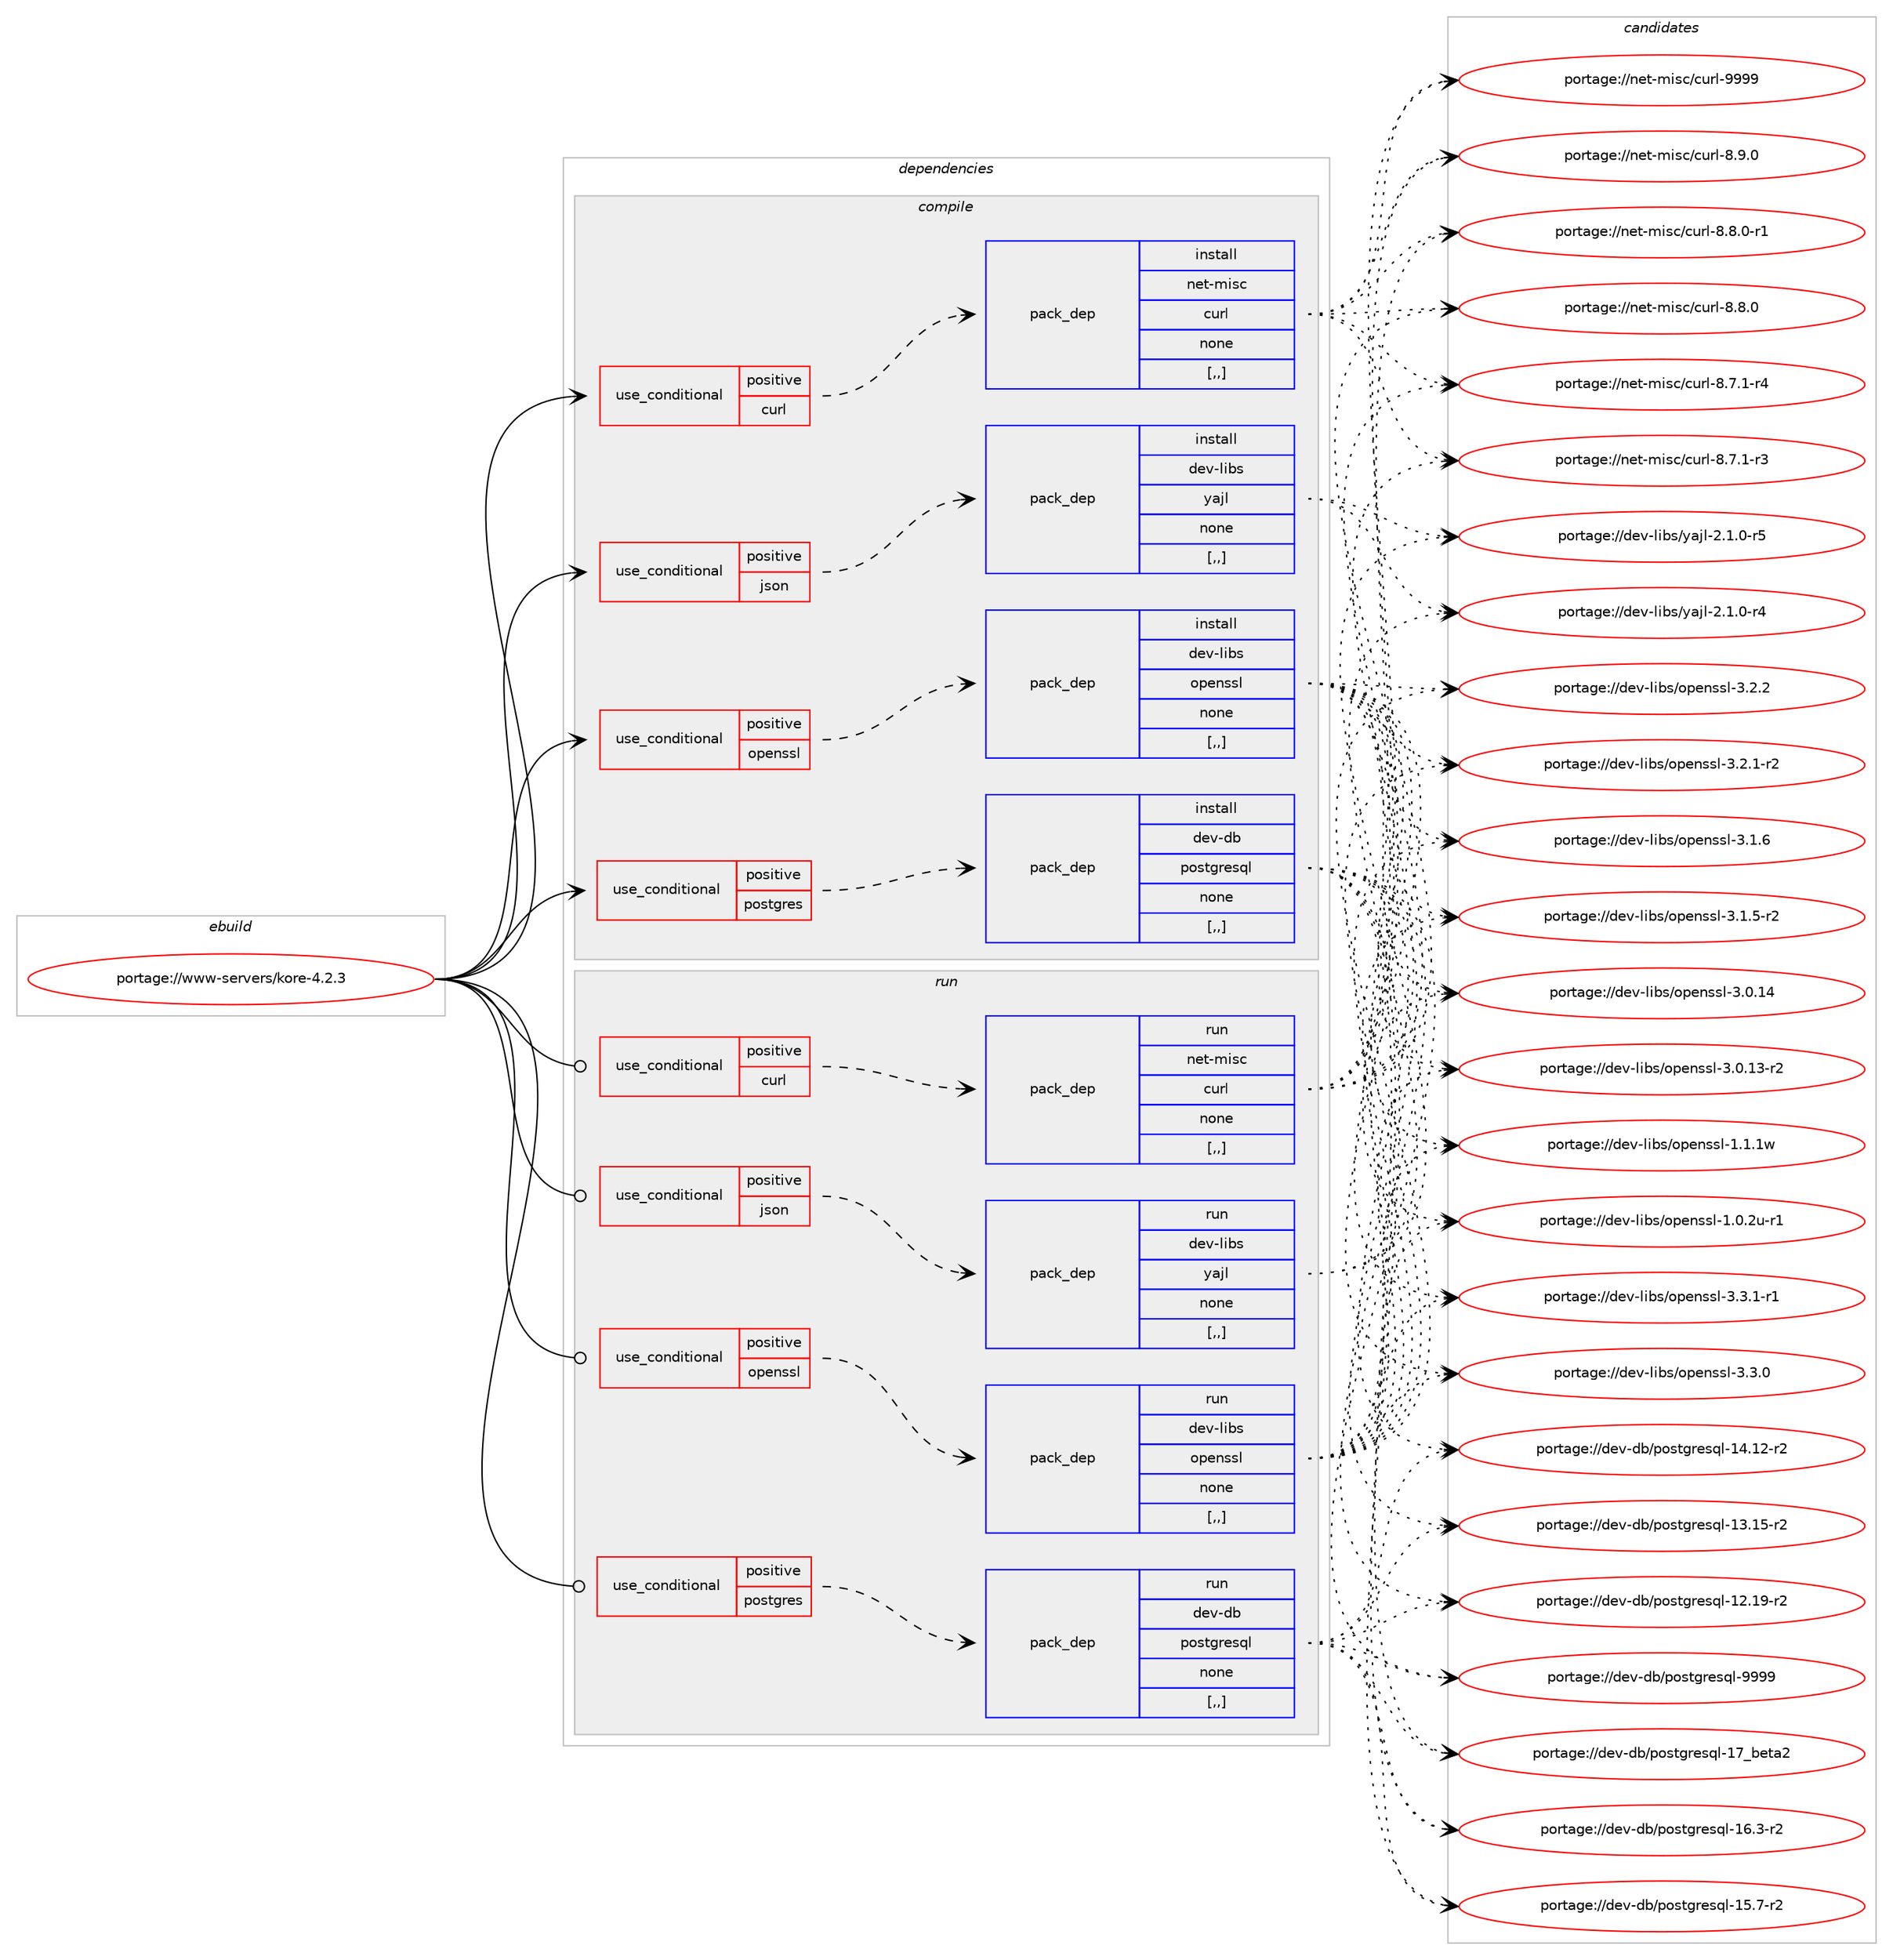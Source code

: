 digraph prolog {

# *************
# Graph options
# *************

newrank=true;
concentrate=true;
compound=true;
graph [rankdir=LR,fontname=Helvetica,fontsize=10,ranksep=1.5];#, ranksep=2.5, nodesep=0.2];
edge  [arrowhead=vee];
node  [fontname=Helvetica,fontsize=10];

# **********
# The ebuild
# **********

subgraph cluster_leftcol {
color=gray;
label=<<i>ebuild</i>>;
id [label="portage://www-servers/kore-4.2.3", color=red, width=4, href="../www-servers/kore-4.2.3.svg"];
}

# ****************
# The dependencies
# ****************

subgraph cluster_midcol {
color=gray;
label=<<i>dependencies</i>>;
subgraph cluster_compile {
fillcolor="#eeeeee";
style=filled;
label=<<i>compile</i>>;
subgraph cond120603 {
dependency453098 [label=<<TABLE BORDER="0" CELLBORDER="1" CELLSPACING="0" CELLPADDING="4"><TR><TD ROWSPAN="3" CELLPADDING="10">use_conditional</TD></TR><TR><TD>positive</TD></TR><TR><TD>curl</TD></TR></TABLE>>, shape=none, color=red];
subgraph pack329118 {
dependency453099 [label=<<TABLE BORDER="0" CELLBORDER="1" CELLSPACING="0" CELLPADDING="4" WIDTH="220"><TR><TD ROWSPAN="6" CELLPADDING="30">pack_dep</TD></TR><TR><TD WIDTH="110">install</TD></TR><TR><TD>net-misc</TD></TR><TR><TD>curl</TD></TR><TR><TD>none</TD></TR><TR><TD>[,,]</TD></TR></TABLE>>, shape=none, color=blue];
}
dependency453098:e -> dependency453099:w [weight=20,style="dashed",arrowhead="vee"];
}
id:e -> dependency453098:w [weight=20,style="solid",arrowhead="vee"];
subgraph cond120604 {
dependency453100 [label=<<TABLE BORDER="0" CELLBORDER="1" CELLSPACING="0" CELLPADDING="4"><TR><TD ROWSPAN="3" CELLPADDING="10">use_conditional</TD></TR><TR><TD>positive</TD></TR><TR><TD>json</TD></TR></TABLE>>, shape=none, color=red];
subgraph pack329119 {
dependency453101 [label=<<TABLE BORDER="0" CELLBORDER="1" CELLSPACING="0" CELLPADDING="4" WIDTH="220"><TR><TD ROWSPAN="6" CELLPADDING="30">pack_dep</TD></TR><TR><TD WIDTH="110">install</TD></TR><TR><TD>dev-libs</TD></TR><TR><TD>yajl</TD></TR><TR><TD>none</TD></TR><TR><TD>[,,]</TD></TR></TABLE>>, shape=none, color=blue];
}
dependency453100:e -> dependency453101:w [weight=20,style="dashed",arrowhead="vee"];
}
id:e -> dependency453100:w [weight=20,style="solid",arrowhead="vee"];
subgraph cond120605 {
dependency453102 [label=<<TABLE BORDER="0" CELLBORDER="1" CELLSPACING="0" CELLPADDING="4"><TR><TD ROWSPAN="3" CELLPADDING="10">use_conditional</TD></TR><TR><TD>positive</TD></TR><TR><TD>openssl</TD></TR></TABLE>>, shape=none, color=red];
subgraph pack329120 {
dependency453103 [label=<<TABLE BORDER="0" CELLBORDER="1" CELLSPACING="0" CELLPADDING="4" WIDTH="220"><TR><TD ROWSPAN="6" CELLPADDING="30">pack_dep</TD></TR><TR><TD WIDTH="110">install</TD></TR><TR><TD>dev-libs</TD></TR><TR><TD>openssl</TD></TR><TR><TD>none</TD></TR><TR><TD>[,,]</TD></TR></TABLE>>, shape=none, color=blue];
}
dependency453102:e -> dependency453103:w [weight=20,style="dashed",arrowhead="vee"];
}
id:e -> dependency453102:w [weight=20,style="solid",arrowhead="vee"];
subgraph cond120606 {
dependency453104 [label=<<TABLE BORDER="0" CELLBORDER="1" CELLSPACING="0" CELLPADDING="4"><TR><TD ROWSPAN="3" CELLPADDING="10">use_conditional</TD></TR><TR><TD>positive</TD></TR><TR><TD>postgres</TD></TR></TABLE>>, shape=none, color=red];
subgraph pack329121 {
dependency453105 [label=<<TABLE BORDER="0" CELLBORDER="1" CELLSPACING="0" CELLPADDING="4" WIDTH="220"><TR><TD ROWSPAN="6" CELLPADDING="30">pack_dep</TD></TR><TR><TD WIDTH="110">install</TD></TR><TR><TD>dev-db</TD></TR><TR><TD>postgresql</TD></TR><TR><TD>none</TD></TR><TR><TD>[,,]</TD></TR></TABLE>>, shape=none, color=blue];
}
dependency453104:e -> dependency453105:w [weight=20,style="dashed",arrowhead="vee"];
}
id:e -> dependency453104:w [weight=20,style="solid",arrowhead="vee"];
}
subgraph cluster_compileandrun {
fillcolor="#eeeeee";
style=filled;
label=<<i>compile and run</i>>;
}
subgraph cluster_run {
fillcolor="#eeeeee";
style=filled;
label=<<i>run</i>>;
subgraph cond120607 {
dependency453106 [label=<<TABLE BORDER="0" CELLBORDER="1" CELLSPACING="0" CELLPADDING="4"><TR><TD ROWSPAN="3" CELLPADDING="10">use_conditional</TD></TR><TR><TD>positive</TD></TR><TR><TD>curl</TD></TR></TABLE>>, shape=none, color=red];
subgraph pack329122 {
dependency453107 [label=<<TABLE BORDER="0" CELLBORDER="1" CELLSPACING="0" CELLPADDING="4" WIDTH="220"><TR><TD ROWSPAN="6" CELLPADDING="30">pack_dep</TD></TR><TR><TD WIDTH="110">run</TD></TR><TR><TD>net-misc</TD></TR><TR><TD>curl</TD></TR><TR><TD>none</TD></TR><TR><TD>[,,]</TD></TR></TABLE>>, shape=none, color=blue];
}
dependency453106:e -> dependency453107:w [weight=20,style="dashed",arrowhead="vee"];
}
id:e -> dependency453106:w [weight=20,style="solid",arrowhead="odot"];
subgraph cond120608 {
dependency453108 [label=<<TABLE BORDER="0" CELLBORDER="1" CELLSPACING="0" CELLPADDING="4"><TR><TD ROWSPAN="3" CELLPADDING="10">use_conditional</TD></TR><TR><TD>positive</TD></TR><TR><TD>json</TD></TR></TABLE>>, shape=none, color=red];
subgraph pack329123 {
dependency453109 [label=<<TABLE BORDER="0" CELLBORDER="1" CELLSPACING="0" CELLPADDING="4" WIDTH="220"><TR><TD ROWSPAN="6" CELLPADDING="30">pack_dep</TD></TR><TR><TD WIDTH="110">run</TD></TR><TR><TD>dev-libs</TD></TR><TR><TD>yajl</TD></TR><TR><TD>none</TD></TR><TR><TD>[,,]</TD></TR></TABLE>>, shape=none, color=blue];
}
dependency453108:e -> dependency453109:w [weight=20,style="dashed",arrowhead="vee"];
}
id:e -> dependency453108:w [weight=20,style="solid",arrowhead="odot"];
subgraph cond120609 {
dependency453110 [label=<<TABLE BORDER="0" CELLBORDER="1" CELLSPACING="0" CELLPADDING="4"><TR><TD ROWSPAN="3" CELLPADDING="10">use_conditional</TD></TR><TR><TD>positive</TD></TR><TR><TD>openssl</TD></TR></TABLE>>, shape=none, color=red];
subgraph pack329124 {
dependency453111 [label=<<TABLE BORDER="0" CELLBORDER="1" CELLSPACING="0" CELLPADDING="4" WIDTH="220"><TR><TD ROWSPAN="6" CELLPADDING="30">pack_dep</TD></TR><TR><TD WIDTH="110">run</TD></TR><TR><TD>dev-libs</TD></TR><TR><TD>openssl</TD></TR><TR><TD>none</TD></TR><TR><TD>[,,]</TD></TR></TABLE>>, shape=none, color=blue];
}
dependency453110:e -> dependency453111:w [weight=20,style="dashed",arrowhead="vee"];
}
id:e -> dependency453110:w [weight=20,style="solid",arrowhead="odot"];
subgraph cond120610 {
dependency453112 [label=<<TABLE BORDER="0" CELLBORDER="1" CELLSPACING="0" CELLPADDING="4"><TR><TD ROWSPAN="3" CELLPADDING="10">use_conditional</TD></TR><TR><TD>positive</TD></TR><TR><TD>postgres</TD></TR></TABLE>>, shape=none, color=red];
subgraph pack329125 {
dependency453113 [label=<<TABLE BORDER="0" CELLBORDER="1" CELLSPACING="0" CELLPADDING="4" WIDTH="220"><TR><TD ROWSPAN="6" CELLPADDING="30">pack_dep</TD></TR><TR><TD WIDTH="110">run</TD></TR><TR><TD>dev-db</TD></TR><TR><TD>postgresql</TD></TR><TR><TD>none</TD></TR><TR><TD>[,,]</TD></TR></TABLE>>, shape=none, color=blue];
}
dependency453112:e -> dependency453113:w [weight=20,style="dashed",arrowhead="vee"];
}
id:e -> dependency453112:w [weight=20,style="solid",arrowhead="odot"];
}
}

# **************
# The candidates
# **************

subgraph cluster_choices {
rank=same;
color=gray;
label=<<i>candidates</i>>;

subgraph choice329118 {
color=black;
nodesep=1;
choice110101116451091051159947991171141084557575757 [label="portage://net-misc/curl-9999", color=red, width=4,href="../net-misc/curl-9999.svg"];
choice11010111645109105115994799117114108455646574648 [label="portage://net-misc/curl-8.9.0", color=red, width=4,href="../net-misc/curl-8.9.0.svg"];
choice110101116451091051159947991171141084556465646484511449 [label="portage://net-misc/curl-8.8.0-r1", color=red, width=4,href="../net-misc/curl-8.8.0-r1.svg"];
choice11010111645109105115994799117114108455646564648 [label="portage://net-misc/curl-8.8.0", color=red, width=4,href="../net-misc/curl-8.8.0.svg"];
choice110101116451091051159947991171141084556465546494511452 [label="portage://net-misc/curl-8.7.1-r4", color=red, width=4,href="../net-misc/curl-8.7.1-r4.svg"];
choice110101116451091051159947991171141084556465546494511451 [label="portage://net-misc/curl-8.7.1-r3", color=red, width=4,href="../net-misc/curl-8.7.1-r3.svg"];
dependency453099:e -> choice110101116451091051159947991171141084557575757:w [style=dotted,weight="100"];
dependency453099:e -> choice11010111645109105115994799117114108455646574648:w [style=dotted,weight="100"];
dependency453099:e -> choice110101116451091051159947991171141084556465646484511449:w [style=dotted,weight="100"];
dependency453099:e -> choice11010111645109105115994799117114108455646564648:w [style=dotted,weight="100"];
dependency453099:e -> choice110101116451091051159947991171141084556465546494511452:w [style=dotted,weight="100"];
dependency453099:e -> choice110101116451091051159947991171141084556465546494511451:w [style=dotted,weight="100"];
}
subgraph choice329119 {
color=black;
nodesep=1;
choice100101118451081059811547121971061084550464946484511453 [label="portage://dev-libs/yajl-2.1.0-r5", color=red, width=4,href="../dev-libs/yajl-2.1.0-r5.svg"];
choice100101118451081059811547121971061084550464946484511452 [label="portage://dev-libs/yajl-2.1.0-r4", color=red, width=4,href="../dev-libs/yajl-2.1.0-r4.svg"];
dependency453101:e -> choice100101118451081059811547121971061084550464946484511453:w [style=dotted,weight="100"];
dependency453101:e -> choice100101118451081059811547121971061084550464946484511452:w [style=dotted,weight="100"];
}
subgraph choice329120 {
color=black;
nodesep=1;
choice1001011184510810598115471111121011101151151084551465146494511449 [label="portage://dev-libs/openssl-3.3.1-r1", color=red, width=4,href="../dev-libs/openssl-3.3.1-r1.svg"];
choice100101118451081059811547111112101110115115108455146514648 [label="portage://dev-libs/openssl-3.3.0", color=red, width=4,href="../dev-libs/openssl-3.3.0.svg"];
choice100101118451081059811547111112101110115115108455146504650 [label="portage://dev-libs/openssl-3.2.2", color=red, width=4,href="../dev-libs/openssl-3.2.2.svg"];
choice1001011184510810598115471111121011101151151084551465046494511450 [label="portage://dev-libs/openssl-3.2.1-r2", color=red, width=4,href="../dev-libs/openssl-3.2.1-r2.svg"];
choice100101118451081059811547111112101110115115108455146494654 [label="portage://dev-libs/openssl-3.1.6", color=red, width=4,href="../dev-libs/openssl-3.1.6.svg"];
choice1001011184510810598115471111121011101151151084551464946534511450 [label="portage://dev-libs/openssl-3.1.5-r2", color=red, width=4,href="../dev-libs/openssl-3.1.5-r2.svg"];
choice10010111845108105981154711111210111011511510845514648464952 [label="portage://dev-libs/openssl-3.0.14", color=red, width=4,href="../dev-libs/openssl-3.0.14.svg"];
choice100101118451081059811547111112101110115115108455146484649514511450 [label="portage://dev-libs/openssl-3.0.13-r2", color=red, width=4,href="../dev-libs/openssl-3.0.13-r2.svg"];
choice100101118451081059811547111112101110115115108454946494649119 [label="portage://dev-libs/openssl-1.1.1w", color=red, width=4,href="../dev-libs/openssl-1.1.1w.svg"];
choice1001011184510810598115471111121011101151151084549464846501174511449 [label="portage://dev-libs/openssl-1.0.2u-r1", color=red, width=4,href="../dev-libs/openssl-1.0.2u-r1.svg"];
dependency453103:e -> choice1001011184510810598115471111121011101151151084551465146494511449:w [style=dotted,weight="100"];
dependency453103:e -> choice100101118451081059811547111112101110115115108455146514648:w [style=dotted,weight="100"];
dependency453103:e -> choice100101118451081059811547111112101110115115108455146504650:w [style=dotted,weight="100"];
dependency453103:e -> choice1001011184510810598115471111121011101151151084551465046494511450:w [style=dotted,weight="100"];
dependency453103:e -> choice100101118451081059811547111112101110115115108455146494654:w [style=dotted,weight="100"];
dependency453103:e -> choice1001011184510810598115471111121011101151151084551464946534511450:w [style=dotted,weight="100"];
dependency453103:e -> choice10010111845108105981154711111210111011511510845514648464952:w [style=dotted,weight="100"];
dependency453103:e -> choice100101118451081059811547111112101110115115108455146484649514511450:w [style=dotted,weight="100"];
dependency453103:e -> choice100101118451081059811547111112101110115115108454946494649119:w [style=dotted,weight="100"];
dependency453103:e -> choice1001011184510810598115471111121011101151151084549464846501174511449:w [style=dotted,weight="100"];
}
subgraph choice329121 {
color=black;
nodesep=1;
choice1001011184510098471121111151161031141011151131084557575757 [label="portage://dev-db/postgresql-9999", color=red, width=4,href="../dev-db/postgresql-9999.svg"];
choice10010111845100984711211111511610311410111511310845495595981011169750 [label="portage://dev-db/postgresql-17_beta2", color=red, width=4,href="../dev-db/postgresql-17_beta2.svg"];
choice10010111845100984711211111511610311410111511310845495446514511450 [label="portage://dev-db/postgresql-16.3-r2", color=red, width=4,href="../dev-db/postgresql-16.3-r2.svg"];
choice10010111845100984711211111511610311410111511310845495346554511450 [label="portage://dev-db/postgresql-15.7-r2", color=red, width=4,href="../dev-db/postgresql-15.7-r2.svg"];
choice1001011184510098471121111151161031141011151131084549524649504511450 [label="portage://dev-db/postgresql-14.12-r2", color=red, width=4,href="../dev-db/postgresql-14.12-r2.svg"];
choice1001011184510098471121111151161031141011151131084549514649534511450 [label="portage://dev-db/postgresql-13.15-r2", color=red, width=4,href="../dev-db/postgresql-13.15-r2.svg"];
choice1001011184510098471121111151161031141011151131084549504649574511450 [label="portage://dev-db/postgresql-12.19-r2", color=red, width=4,href="../dev-db/postgresql-12.19-r2.svg"];
dependency453105:e -> choice1001011184510098471121111151161031141011151131084557575757:w [style=dotted,weight="100"];
dependency453105:e -> choice10010111845100984711211111511610311410111511310845495595981011169750:w [style=dotted,weight="100"];
dependency453105:e -> choice10010111845100984711211111511610311410111511310845495446514511450:w [style=dotted,weight="100"];
dependency453105:e -> choice10010111845100984711211111511610311410111511310845495346554511450:w [style=dotted,weight="100"];
dependency453105:e -> choice1001011184510098471121111151161031141011151131084549524649504511450:w [style=dotted,weight="100"];
dependency453105:e -> choice1001011184510098471121111151161031141011151131084549514649534511450:w [style=dotted,weight="100"];
dependency453105:e -> choice1001011184510098471121111151161031141011151131084549504649574511450:w [style=dotted,weight="100"];
}
subgraph choice329122 {
color=black;
nodesep=1;
choice110101116451091051159947991171141084557575757 [label="portage://net-misc/curl-9999", color=red, width=4,href="../net-misc/curl-9999.svg"];
choice11010111645109105115994799117114108455646574648 [label="portage://net-misc/curl-8.9.0", color=red, width=4,href="../net-misc/curl-8.9.0.svg"];
choice110101116451091051159947991171141084556465646484511449 [label="portage://net-misc/curl-8.8.0-r1", color=red, width=4,href="../net-misc/curl-8.8.0-r1.svg"];
choice11010111645109105115994799117114108455646564648 [label="portage://net-misc/curl-8.8.0", color=red, width=4,href="../net-misc/curl-8.8.0.svg"];
choice110101116451091051159947991171141084556465546494511452 [label="portage://net-misc/curl-8.7.1-r4", color=red, width=4,href="../net-misc/curl-8.7.1-r4.svg"];
choice110101116451091051159947991171141084556465546494511451 [label="portage://net-misc/curl-8.7.1-r3", color=red, width=4,href="../net-misc/curl-8.7.1-r3.svg"];
dependency453107:e -> choice110101116451091051159947991171141084557575757:w [style=dotted,weight="100"];
dependency453107:e -> choice11010111645109105115994799117114108455646574648:w [style=dotted,weight="100"];
dependency453107:e -> choice110101116451091051159947991171141084556465646484511449:w [style=dotted,weight="100"];
dependency453107:e -> choice11010111645109105115994799117114108455646564648:w [style=dotted,weight="100"];
dependency453107:e -> choice110101116451091051159947991171141084556465546494511452:w [style=dotted,weight="100"];
dependency453107:e -> choice110101116451091051159947991171141084556465546494511451:w [style=dotted,weight="100"];
}
subgraph choice329123 {
color=black;
nodesep=1;
choice100101118451081059811547121971061084550464946484511453 [label="portage://dev-libs/yajl-2.1.0-r5", color=red, width=4,href="../dev-libs/yajl-2.1.0-r5.svg"];
choice100101118451081059811547121971061084550464946484511452 [label="portage://dev-libs/yajl-2.1.0-r4", color=red, width=4,href="../dev-libs/yajl-2.1.0-r4.svg"];
dependency453109:e -> choice100101118451081059811547121971061084550464946484511453:w [style=dotted,weight="100"];
dependency453109:e -> choice100101118451081059811547121971061084550464946484511452:w [style=dotted,weight="100"];
}
subgraph choice329124 {
color=black;
nodesep=1;
choice1001011184510810598115471111121011101151151084551465146494511449 [label="portage://dev-libs/openssl-3.3.1-r1", color=red, width=4,href="../dev-libs/openssl-3.3.1-r1.svg"];
choice100101118451081059811547111112101110115115108455146514648 [label="portage://dev-libs/openssl-3.3.0", color=red, width=4,href="../dev-libs/openssl-3.3.0.svg"];
choice100101118451081059811547111112101110115115108455146504650 [label="portage://dev-libs/openssl-3.2.2", color=red, width=4,href="../dev-libs/openssl-3.2.2.svg"];
choice1001011184510810598115471111121011101151151084551465046494511450 [label="portage://dev-libs/openssl-3.2.1-r2", color=red, width=4,href="../dev-libs/openssl-3.2.1-r2.svg"];
choice100101118451081059811547111112101110115115108455146494654 [label="portage://dev-libs/openssl-3.1.6", color=red, width=4,href="../dev-libs/openssl-3.1.6.svg"];
choice1001011184510810598115471111121011101151151084551464946534511450 [label="portage://dev-libs/openssl-3.1.5-r2", color=red, width=4,href="../dev-libs/openssl-3.1.5-r2.svg"];
choice10010111845108105981154711111210111011511510845514648464952 [label="portage://dev-libs/openssl-3.0.14", color=red, width=4,href="../dev-libs/openssl-3.0.14.svg"];
choice100101118451081059811547111112101110115115108455146484649514511450 [label="portage://dev-libs/openssl-3.0.13-r2", color=red, width=4,href="../dev-libs/openssl-3.0.13-r2.svg"];
choice100101118451081059811547111112101110115115108454946494649119 [label="portage://dev-libs/openssl-1.1.1w", color=red, width=4,href="../dev-libs/openssl-1.1.1w.svg"];
choice1001011184510810598115471111121011101151151084549464846501174511449 [label="portage://dev-libs/openssl-1.0.2u-r1", color=red, width=4,href="../dev-libs/openssl-1.0.2u-r1.svg"];
dependency453111:e -> choice1001011184510810598115471111121011101151151084551465146494511449:w [style=dotted,weight="100"];
dependency453111:e -> choice100101118451081059811547111112101110115115108455146514648:w [style=dotted,weight="100"];
dependency453111:e -> choice100101118451081059811547111112101110115115108455146504650:w [style=dotted,weight="100"];
dependency453111:e -> choice1001011184510810598115471111121011101151151084551465046494511450:w [style=dotted,weight="100"];
dependency453111:e -> choice100101118451081059811547111112101110115115108455146494654:w [style=dotted,weight="100"];
dependency453111:e -> choice1001011184510810598115471111121011101151151084551464946534511450:w [style=dotted,weight="100"];
dependency453111:e -> choice10010111845108105981154711111210111011511510845514648464952:w [style=dotted,weight="100"];
dependency453111:e -> choice100101118451081059811547111112101110115115108455146484649514511450:w [style=dotted,weight="100"];
dependency453111:e -> choice100101118451081059811547111112101110115115108454946494649119:w [style=dotted,weight="100"];
dependency453111:e -> choice1001011184510810598115471111121011101151151084549464846501174511449:w [style=dotted,weight="100"];
}
subgraph choice329125 {
color=black;
nodesep=1;
choice1001011184510098471121111151161031141011151131084557575757 [label="portage://dev-db/postgresql-9999", color=red, width=4,href="../dev-db/postgresql-9999.svg"];
choice10010111845100984711211111511610311410111511310845495595981011169750 [label="portage://dev-db/postgresql-17_beta2", color=red, width=4,href="../dev-db/postgresql-17_beta2.svg"];
choice10010111845100984711211111511610311410111511310845495446514511450 [label="portage://dev-db/postgresql-16.3-r2", color=red, width=4,href="../dev-db/postgresql-16.3-r2.svg"];
choice10010111845100984711211111511610311410111511310845495346554511450 [label="portage://dev-db/postgresql-15.7-r2", color=red, width=4,href="../dev-db/postgresql-15.7-r2.svg"];
choice1001011184510098471121111151161031141011151131084549524649504511450 [label="portage://dev-db/postgresql-14.12-r2", color=red, width=4,href="../dev-db/postgresql-14.12-r2.svg"];
choice1001011184510098471121111151161031141011151131084549514649534511450 [label="portage://dev-db/postgresql-13.15-r2", color=red, width=4,href="../dev-db/postgresql-13.15-r2.svg"];
choice1001011184510098471121111151161031141011151131084549504649574511450 [label="portage://dev-db/postgresql-12.19-r2", color=red, width=4,href="../dev-db/postgresql-12.19-r2.svg"];
dependency453113:e -> choice1001011184510098471121111151161031141011151131084557575757:w [style=dotted,weight="100"];
dependency453113:e -> choice10010111845100984711211111511610311410111511310845495595981011169750:w [style=dotted,weight="100"];
dependency453113:e -> choice10010111845100984711211111511610311410111511310845495446514511450:w [style=dotted,weight="100"];
dependency453113:e -> choice10010111845100984711211111511610311410111511310845495346554511450:w [style=dotted,weight="100"];
dependency453113:e -> choice1001011184510098471121111151161031141011151131084549524649504511450:w [style=dotted,weight="100"];
dependency453113:e -> choice1001011184510098471121111151161031141011151131084549514649534511450:w [style=dotted,weight="100"];
dependency453113:e -> choice1001011184510098471121111151161031141011151131084549504649574511450:w [style=dotted,weight="100"];
}
}

}
